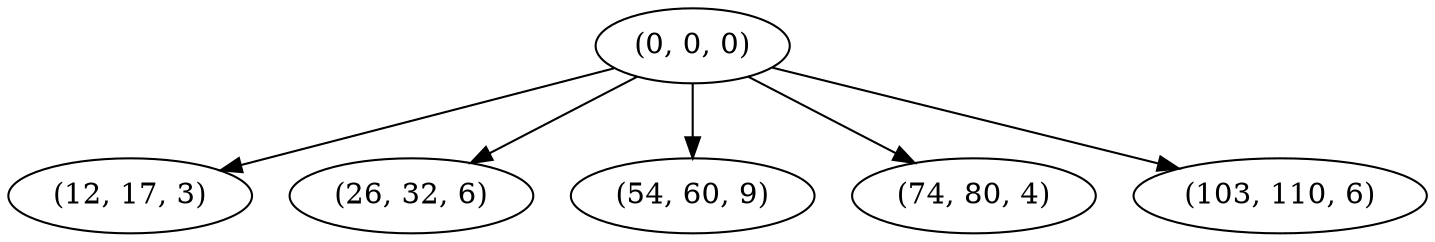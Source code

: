 digraph tree {
    "(0, 0, 0)";
    "(12, 17, 3)";
    "(26, 32, 6)";
    "(54, 60, 9)";
    "(74, 80, 4)";
    "(103, 110, 6)";
    "(0, 0, 0)" -> "(12, 17, 3)";
    "(0, 0, 0)" -> "(26, 32, 6)";
    "(0, 0, 0)" -> "(54, 60, 9)";
    "(0, 0, 0)" -> "(74, 80, 4)";
    "(0, 0, 0)" -> "(103, 110, 6)";
}
